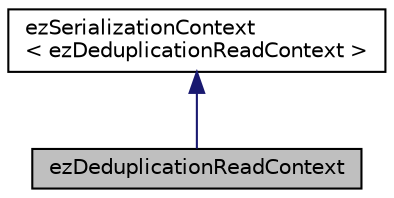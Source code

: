 digraph "ezDeduplicationReadContext"
{
 // LATEX_PDF_SIZE
  edge [fontname="Helvetica",fontsize="10",labelfontname="Helvetica",labelfontsize="10"];
  node [fontname="Helvetica",fontsize="10",shape=record];
  Node1 [label="ezDeduplicationReadContext",height=0.2,width=0.4,color="black", fillcolor="grey75", style="filled", fontcolor="black",tooltip="Serialization Context that reads de-duplicated objects from a stream and restores the pointers."];
  Node2 -> Node1 [dir="back",color="midnightblue",fontsize="10",style="solid",fontname="Helvetica"];
  Node2 [label="ezSerializationContext\l\< ezDeduplicationReadContext \>",height=0.2,width=0.4,color="black", fillcolor="white", style="filled",URL="$d6/ddf/classez_serialization_context.htm",tooltip=" "];
}
